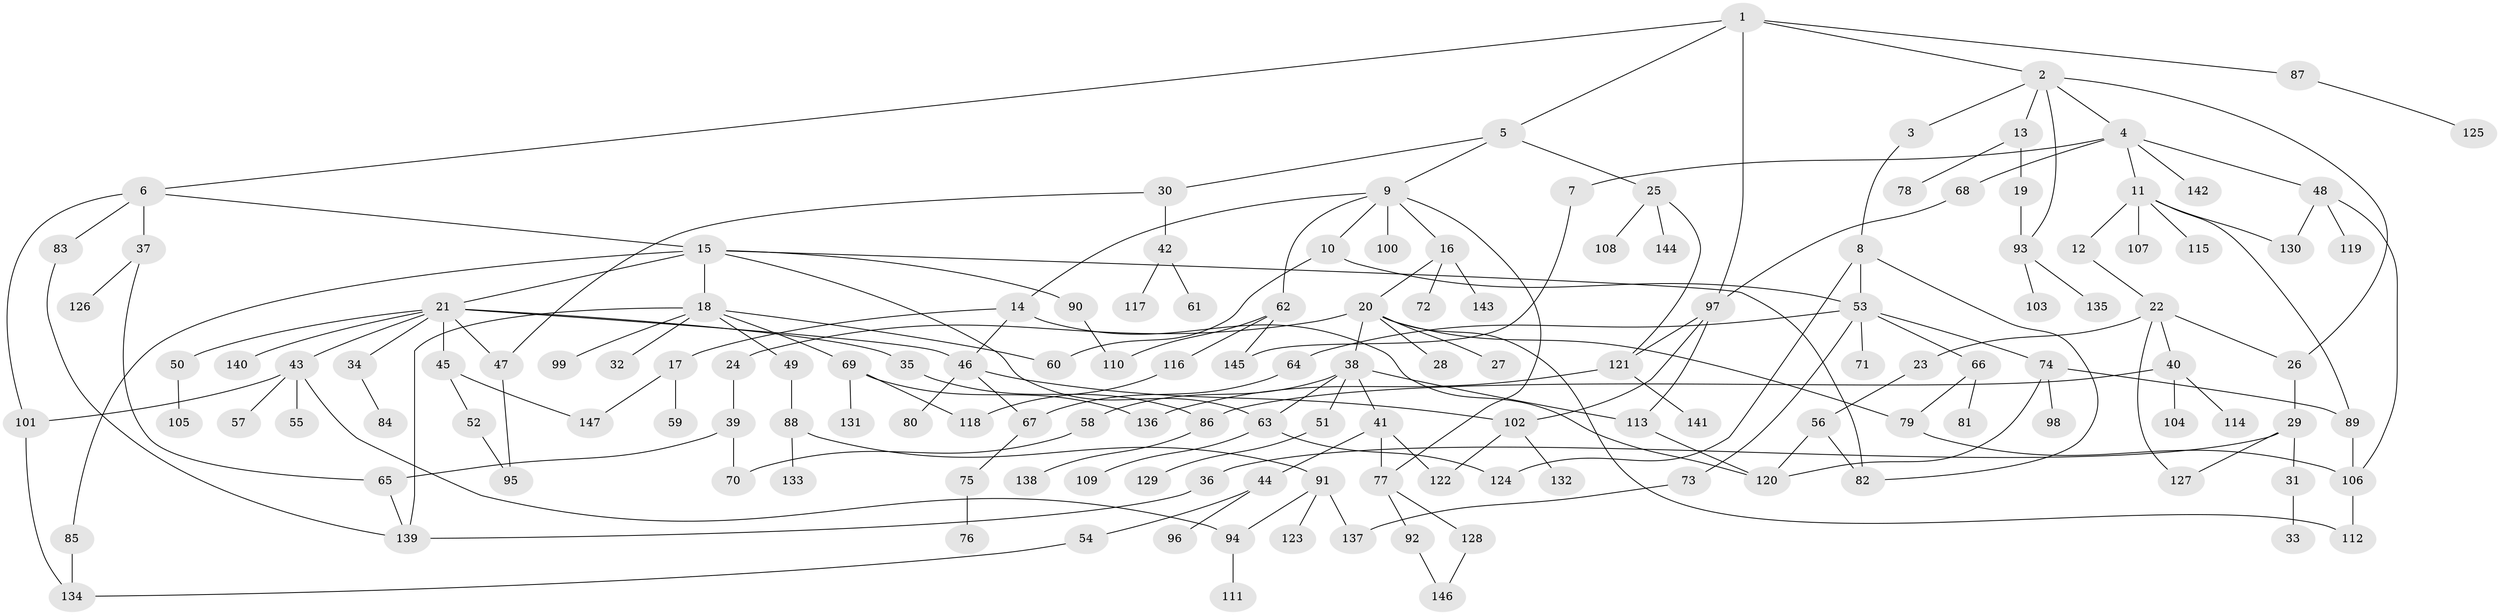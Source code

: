 // Generated by graph-tools (version 1.1) at 2025/25/03/09/25 03:25:28]
// undirected, 147 vertices, 191 edges
graph export_dot {
graph [start="1"]
  node [color=gray90,style=filled];
  1;
  2;
  3;
  4;
  5;
  6;
  7;
  8;
  9;
  10;
  11;
  12;
  13;
  14;
  15;
  16;
  17;
  18;
  19;
  20;
  21;
  22;
  23;
  24;
  25;
  26;
  27;
  28;
  29;
  30;
  31;
  32;
  33;
  34;
  35;
  36;
  37;
  38;
  39;
  40;
  41;
  42;
  43;
  44;
  45;
  46;
  47;
  48;
  49;
  50;
  51;
  52;
  53;
  54;
  55;
  56;
  57;
  58;
  59;
  60;
  61;
  62;
  63;
  64;
  65;
  66;
  67;
  68;
  69;
  70;
  71;
  72;
  73;
  74;
  75;
  76;
  77;
  78;
  79;
  80;
  81;
  82;
  83;
  84;
  85;
  86;
  87;
  88;
  89;
  90;
  91;
  92;
  93;
  94;
  95;
  96;
  97;
  98;
  99;
  100;
  101;
  102;
  103;
  104;
  105;
  106;
  107;
  108;
  109;
  110;
  111;
  112;
  113;
  114;
  115;
  116;
  117;
  118;
  119;
  120;
  121;
  122;
  123;
  124;
  125;
  126;
  127;
  128;
  129;
  130;
  131;
  132;
  133;
  134;
  135;
  136;
  137;
  138;
  139;
  140;
  141;
  142;
  143;
  144;
  145;
  146;
  147;
  1 -- 2;
  1 -- 5;
  1 -- 6;
  1 -- 87;
  1 -- 97;
  2 -- 3;
  2 -- 4;
  2 -- 13;
  2 -- 93;
  2 -- 26;
  3 -- 8;
  4 -- 7;
  4 -- 11;
  4 -- 48;
  4 -- 68;
  4 -- 142;
  5 -- 9;
  5 -- 25;
  5 -- 30;
  6 -- 15;
  6 -- 37;
  6 -- 83;
  6 -- 101;
  7 -- 145;
  8 -- 124;
  8 -- 82;
  8 -- 53;
  9 -- 10;
  9 -- 14;
  9 -- 16;
  9 -- 62;
  9 -- 77;
  9 -- 100;
  10 -- 53;
  10 -- 60;
  11 -- 12;
  11 -- 89;
  11 -- 107;
  11 -- 115;
  11 -- 130;
  12 -- 22;
  13 -- 19;
  13 -- 78;
  14 -- 17;
  14 -- 120;
  14 -- 46;
  15 -- 18;
  15 -- 21;
  15 -- 85;
  15 -- 90;
  15 -- 82;
  15 -- 63;
  16 -- 20;
  16 -- 72;
  16 -- 143;
  17 -- 59;
  17 -- 147;
  18 -- 32;
  18 -- 49;
  18 -- 69;
  18 -- 99;
  18 -- 139;
  18 -- 60;
  19 -- 93;
  20 -- 24;
  20 -- 27;
  20 -- 28;
  20 -- 38;
  20 -- 79;
  20 -- 112;
  21 -- 34;
  21 -- 35;
  21 -- 43;
  21 -- 45;
  21 -- 46;
  21 -- 50;
  21 -- 140;
  21 -- 47;
  22 -- 23;
  22 -- 26;
  22 -- 40;
  22 -- 127;
  23 -- 56;
  24 -- 39;
  25 -- 108;
  25 -- 144;
  25 -- 121;
  26 -- 29;
  29 -- 31;
  29 -- 36;
  29 -- 127;
  30 -- 42;
  30 -- 47;
  31 -- 33;
  34 -- 84;
  35 -- 86;
  36 -- 139;
  37 -- 65;
  37 -- 126;
  38 -- 41;
  38 -- 51;
  38 -- 58;
  38 -- 63;
  38 -- 113;
  39 -- 70;
  39 -- 65;
  40 -- 104;
  40 -- 114;
  40 -- 86;
  41 -- 44;
  41 -- 122;
  41 -- 77;
  42 -- 61;
  42 -- 117;
  43 -- 55;
  43 -- 57;
  43 -- 94;
  43 -- 101;
  44 -- 54;
  44 -- 96;
  45 -- 52;
  45 -- 147;
  46 -- 80;
  46 -- 67;
  46 -- 102;
  47 -- 95;
  48 -- 106;
  48 -- 119;
  48 -- 130;
  49 -- 88;
  50 -- 105;
  51 -- 129;
  52 -- 95;
  53 -- 64;
  53 -- 66;
  53 -- 71;
  53 -- 73;
  53 -- 74;
  54 -- 134;
  56 -- 82;
  56 -- 120;
  58 -- 70;
  62 -- 110;
  62 -- 116;
  62 -- 145;
  63 -- 109;
  63 -- 124;
  64 -- 67;
  65 -- 139;
  66 -- 81;
  66 -- 79;
  67 -- 75;
  68 -- 97;
  69 -- 118;
  69 -- 131;
  69 -- 136;
  73 -- 137;
  74 -- 98;
  74 -- 89;
  74 -- 120;
  75 -- 76;
  77 -- 92;
  77 -- 128;
  79 -- 106;
  83 -- 139;
  85 -- 134;
  86 -- 138;
  87 -- 125;
  88 -- 91;
  88 -- 133;
  89 -- 106;
  90 -- 110;
  91 -- 123;
  91 -- 94;
  91 -- 137;
  92 -- 146;
  93 -- 103;
  93 -- 135;
  94 -- 111;
  97 -- 102;
  97 -- 113;
  97 -- 121;
  101 -- 134;
  102 -- 122;
  102 -- 132;
  106 -- 112;
  113 -- 120;
  116 -- 118;
  121 -- 141;
  121 -- 136;
  128 -- 146;
}
